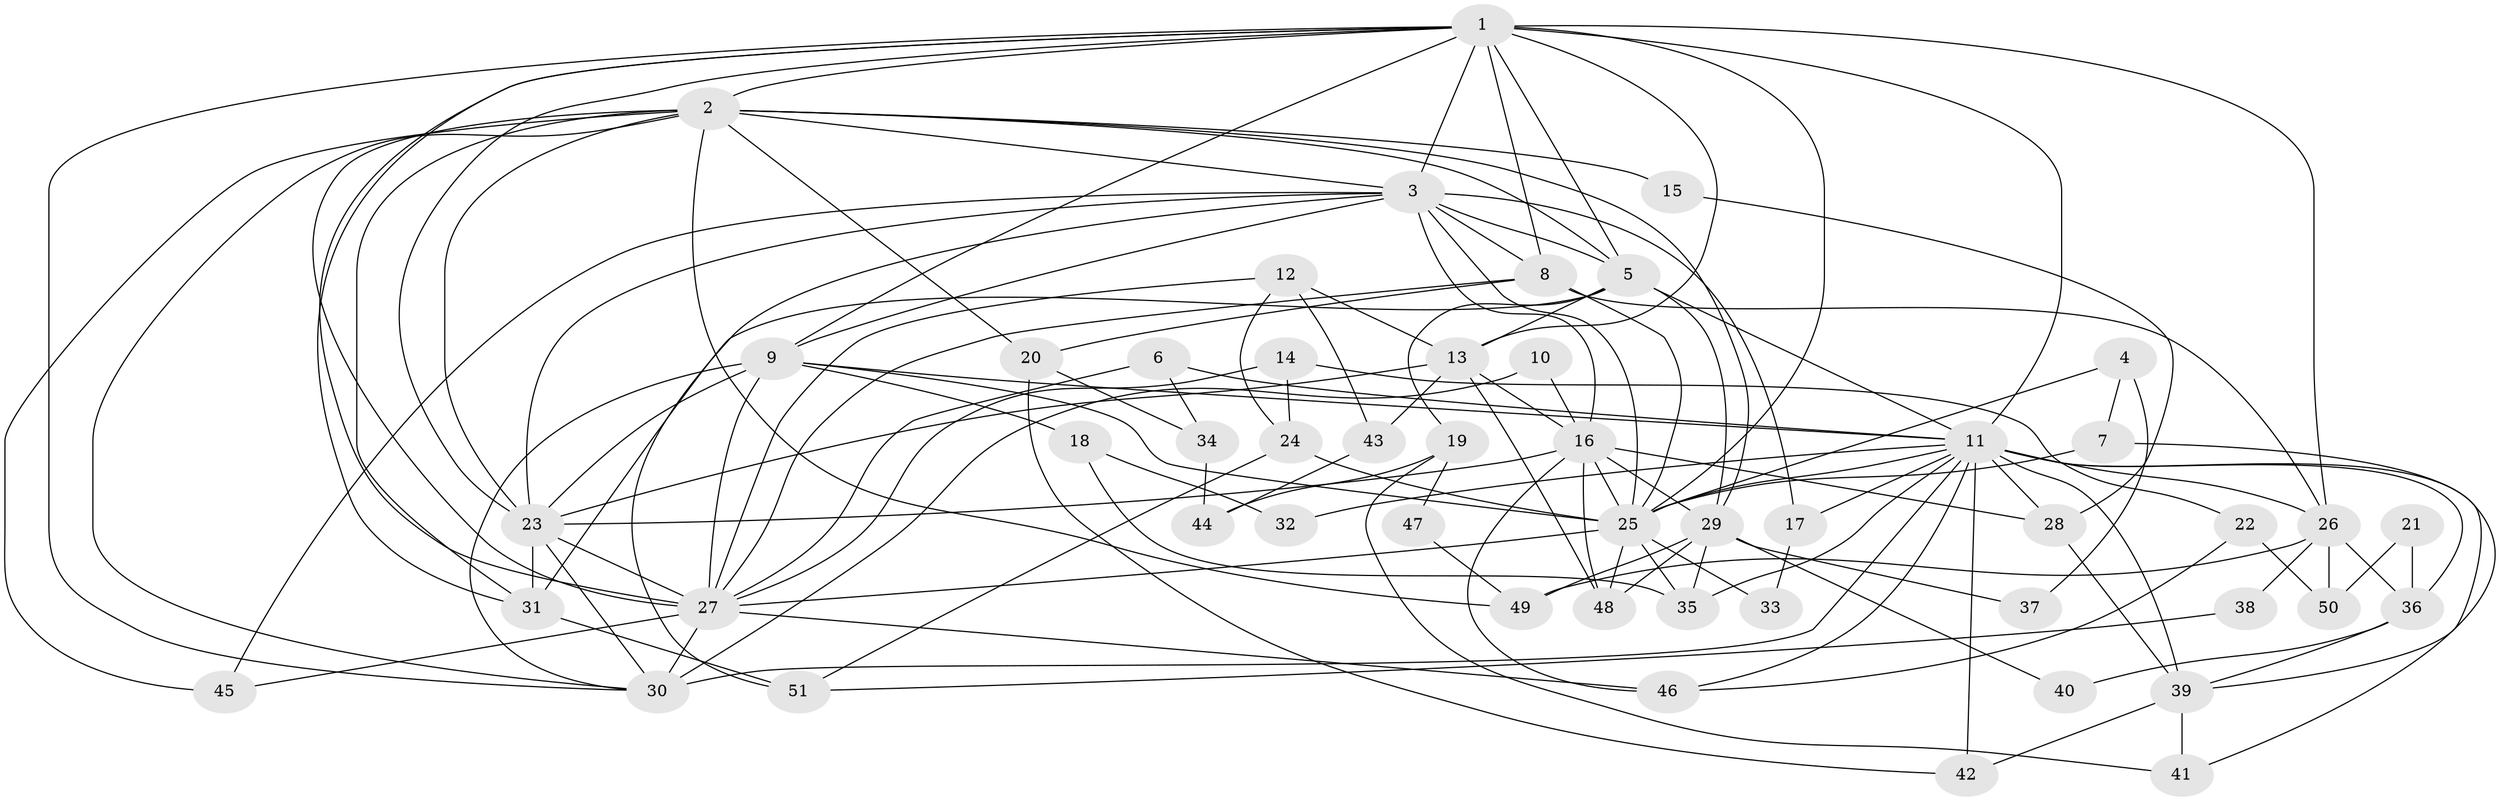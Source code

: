 // original degree distribution, {3: 0.24752475247524752, 7: 0.04950495049504951, 4: 0.25742574257425743, 2: 0.16831683168316833, 5: 0.13861386138613863, 6: 0.12871287128712872, 8: 0.009900990099009901}
// Generated by graph-tools (version 1.1) at 2025/51/03/04/25 22:51:14]
// undirected, 51 vertices, 131 edges
graph export_dot {
  node [color=gray90,style=filled];
  1;
  2;
  3;
  4;
  5;
  6;
  7;
  8;
  9;
  10;
  11;
  12;
  13;
  14;
  15;
  16;
  17;
  18;
  19;
  20;
  21;
  22;
  23;
  24;
  25;
  26;
  27;
  28;
  29;
  30;
  31;
  32;
  33;
  34;
  35;
  36;
  37;
  38;
  39;
  40;
  41;
  42;
  43;
  44;
  45;
  46;
  47;
  48;
  49;
  50;
  51;
  1 -- 2 [weight=1.0];
  1 -- 3 [weight=1.0];
  1 -- 5 [weight=1.0];
  1 -- 8 [weight=1.0];
  1 -- 9 [weight=1.0];
  1 -- 11 [weight=1.0];
  1 -- 13 [weight=1.0];
  1 -- 23 [weight=1.0];
  1 -- 25 [weight=2.0];
  1 -- 26 [weight=1.0];
  1 -- 27 [weight=1.0];
  1 -- 30 [weight=1.0];
  1 -- 31 [weight=1.0];
  2 -- 3 [weight=1.0];
  2 -- 5 [weight=1.0];
  2 -- 15 [weight=1.0];
  2 -- 20 [weight=1.0];
  2 -- 23 [weight=1.0];
  2 -- 27 [weight=1.0];
  2 -- 29 [weight=1.0];
  2 -- 30 [weight=1.0];
  2 -- 31 [weight=1.0];
  2 -- 45 [weight=1.0];
  2 -- 49 [weight=1.0];
  3 -- 5 [weight=1.0];
  3 -- 8 [weight=1.0];
  3 -- 9 [weight=1.0];
  3 -- 16 [weight=1.0];
  3 -- 17 [weight=1.0];
  3 -- 23 [weight=1.0];
  3 -- 25 [weight=1.0];
  3 -- 45 [weight=1.0];
  3 -- 51 [weight=1.0];
  4 -- 7 [weight=1.0];
  4 -- 25 [weight=1.0];
  4 -- 37 [weight=1.0];
  5 -- 11 [weight=1.0];
  5 -- 13 [weight=1.0];
  5 -- 19 [weight=1.0];
  5 -- 29 [weight=1.0];
  5 -- 31 [weight=1.0];
  6 -- 11 [weight=2.0];
  6 -- 27 [weight=1.0];
  6 -- 34 [weight=1.0];
  7 -- 25 [weight=1.0];
  7 -- 39 [weight=1.0];
  8 -- 20 [weight=1.0];
  8 -- 25 [weight=2.0];
  8 -- 26 [weight=1.0];
  8 -- 27 [weight=1.0];
  9 -- 11 [weight=3.0];
  9 -- 18 [weight=1.0];
  9 -- 23 [weight=2.0];
  9 -- 25 [weight=2.0];
  9 -- 27 [weight=1.0];
  9 -- 30 [weight=1.0];
  10 -- 16 [weight=1.0];
  10 -- 30 [weight=1.0];
  11 -- 17 [weight=1.0];
  11 -- 25 [weight=2.0];
  11 -- 26 [weight=1.0];
  11 -- 28 [weight=2.0];
  11 -- 30 [weight=1.0];
  11 -- 32 [weight=1.0];
  11 -- 35 [weight=1.0];
  11 -- 36 [weight=1.0];
  11 -- 39 [weight=2.0];
  11 -- 41 [weight=1.0];
  11 -- 42 [weight=1.0];
  11 -- 46 [weight=1.0];
  12 -- 13 [weight=1.0];
  12 -- 24 [weight=1.0];
  12 -- 27 [weight=1.0];
  12 -- 43 [weight=1.0];
  13 -- 16 [weight=2.0];
  13 -- 23 [weight=2.0];
  13 -- 43 [weight=2.0];
  13 -- 48 [weight=3.0];
  14 -- 22 [weight=1.0];
  14 -- 24 [weight=1.0];
  14 -- 27 [weight=1.0];
  15 -- 28 [weight=1.0];
  16 -- 23 [weight=1.0];
  16 -- 25 [weight=1.0];
  16 -- 28 [weight=2.0];
  16 -- 29 [weight=1.0];
  16 -- 46 [weight=1.0];
  16 -- 48 [weight=1.0];
  17 -- 33 [weight=1.0];
  18 -- 32 [weight=1.0];
  18 -- 35 [weight=1.0];
  19 -- 41 [weight=1.0];
  19 -- 44 [weight=1.0];
  19 -- 47 [weight=1.0];
  20 -- 34 [weight=1.0];
  20 -- 42 [weight=1.0];
  21 -- 36 [weight=1.0];
  21 -- 50 [weight=1.0];
  22 -- 46 [weight=1.0];
  22 -- 50 [weight=1.0];
  23 -- 27 [weight=1.0];
  23 -- 30 [weight=1.0];
  23 -- 31 [weight=1.0];
  24 -- 25 [weight=1.0];
  24 -- 51 [weight=1.0];
  25 -- 27 [weight=1.0];
  25 -- 33 [weight=1.0];
  25 -- 35 [weight=2.0];
  25 -- 48 [weight=2.0];
  26 -- 36 [weight=1.0];
  26 -- 38 [weight=1.0];
  26 -- 49 [weight=1.0];
  26 -- 50 [weight=1.0];
  27 -- 30 [weight=2.0];
  27 -- 45 [weight=1.0];
  27 -- 46 [weight=1.0];
  28 -- 39 [weight=1.0];
  29 -- 35 [weight=1.0];
  29 -- 37 [weight=1.0];
  29 -- 40 [weight=1.0];
  29 -- 48 [weight=1.0];
  29 -- 49 [weight=1.0];
  31 -- 51 [weight=1.0];
  34 -- 44 [weight=1.0];
  36 -- 39 [weight=1.0];
  36 -- 40 [weight=1.0];
  38 -- 51 [weight=1.0];
  39 -- 41 [weight=1.0];
  39 -- 42 [weight=1.0];
  43 -- 44 [weight=1.0];
  47 -- 49 [weight=1.0];
}

